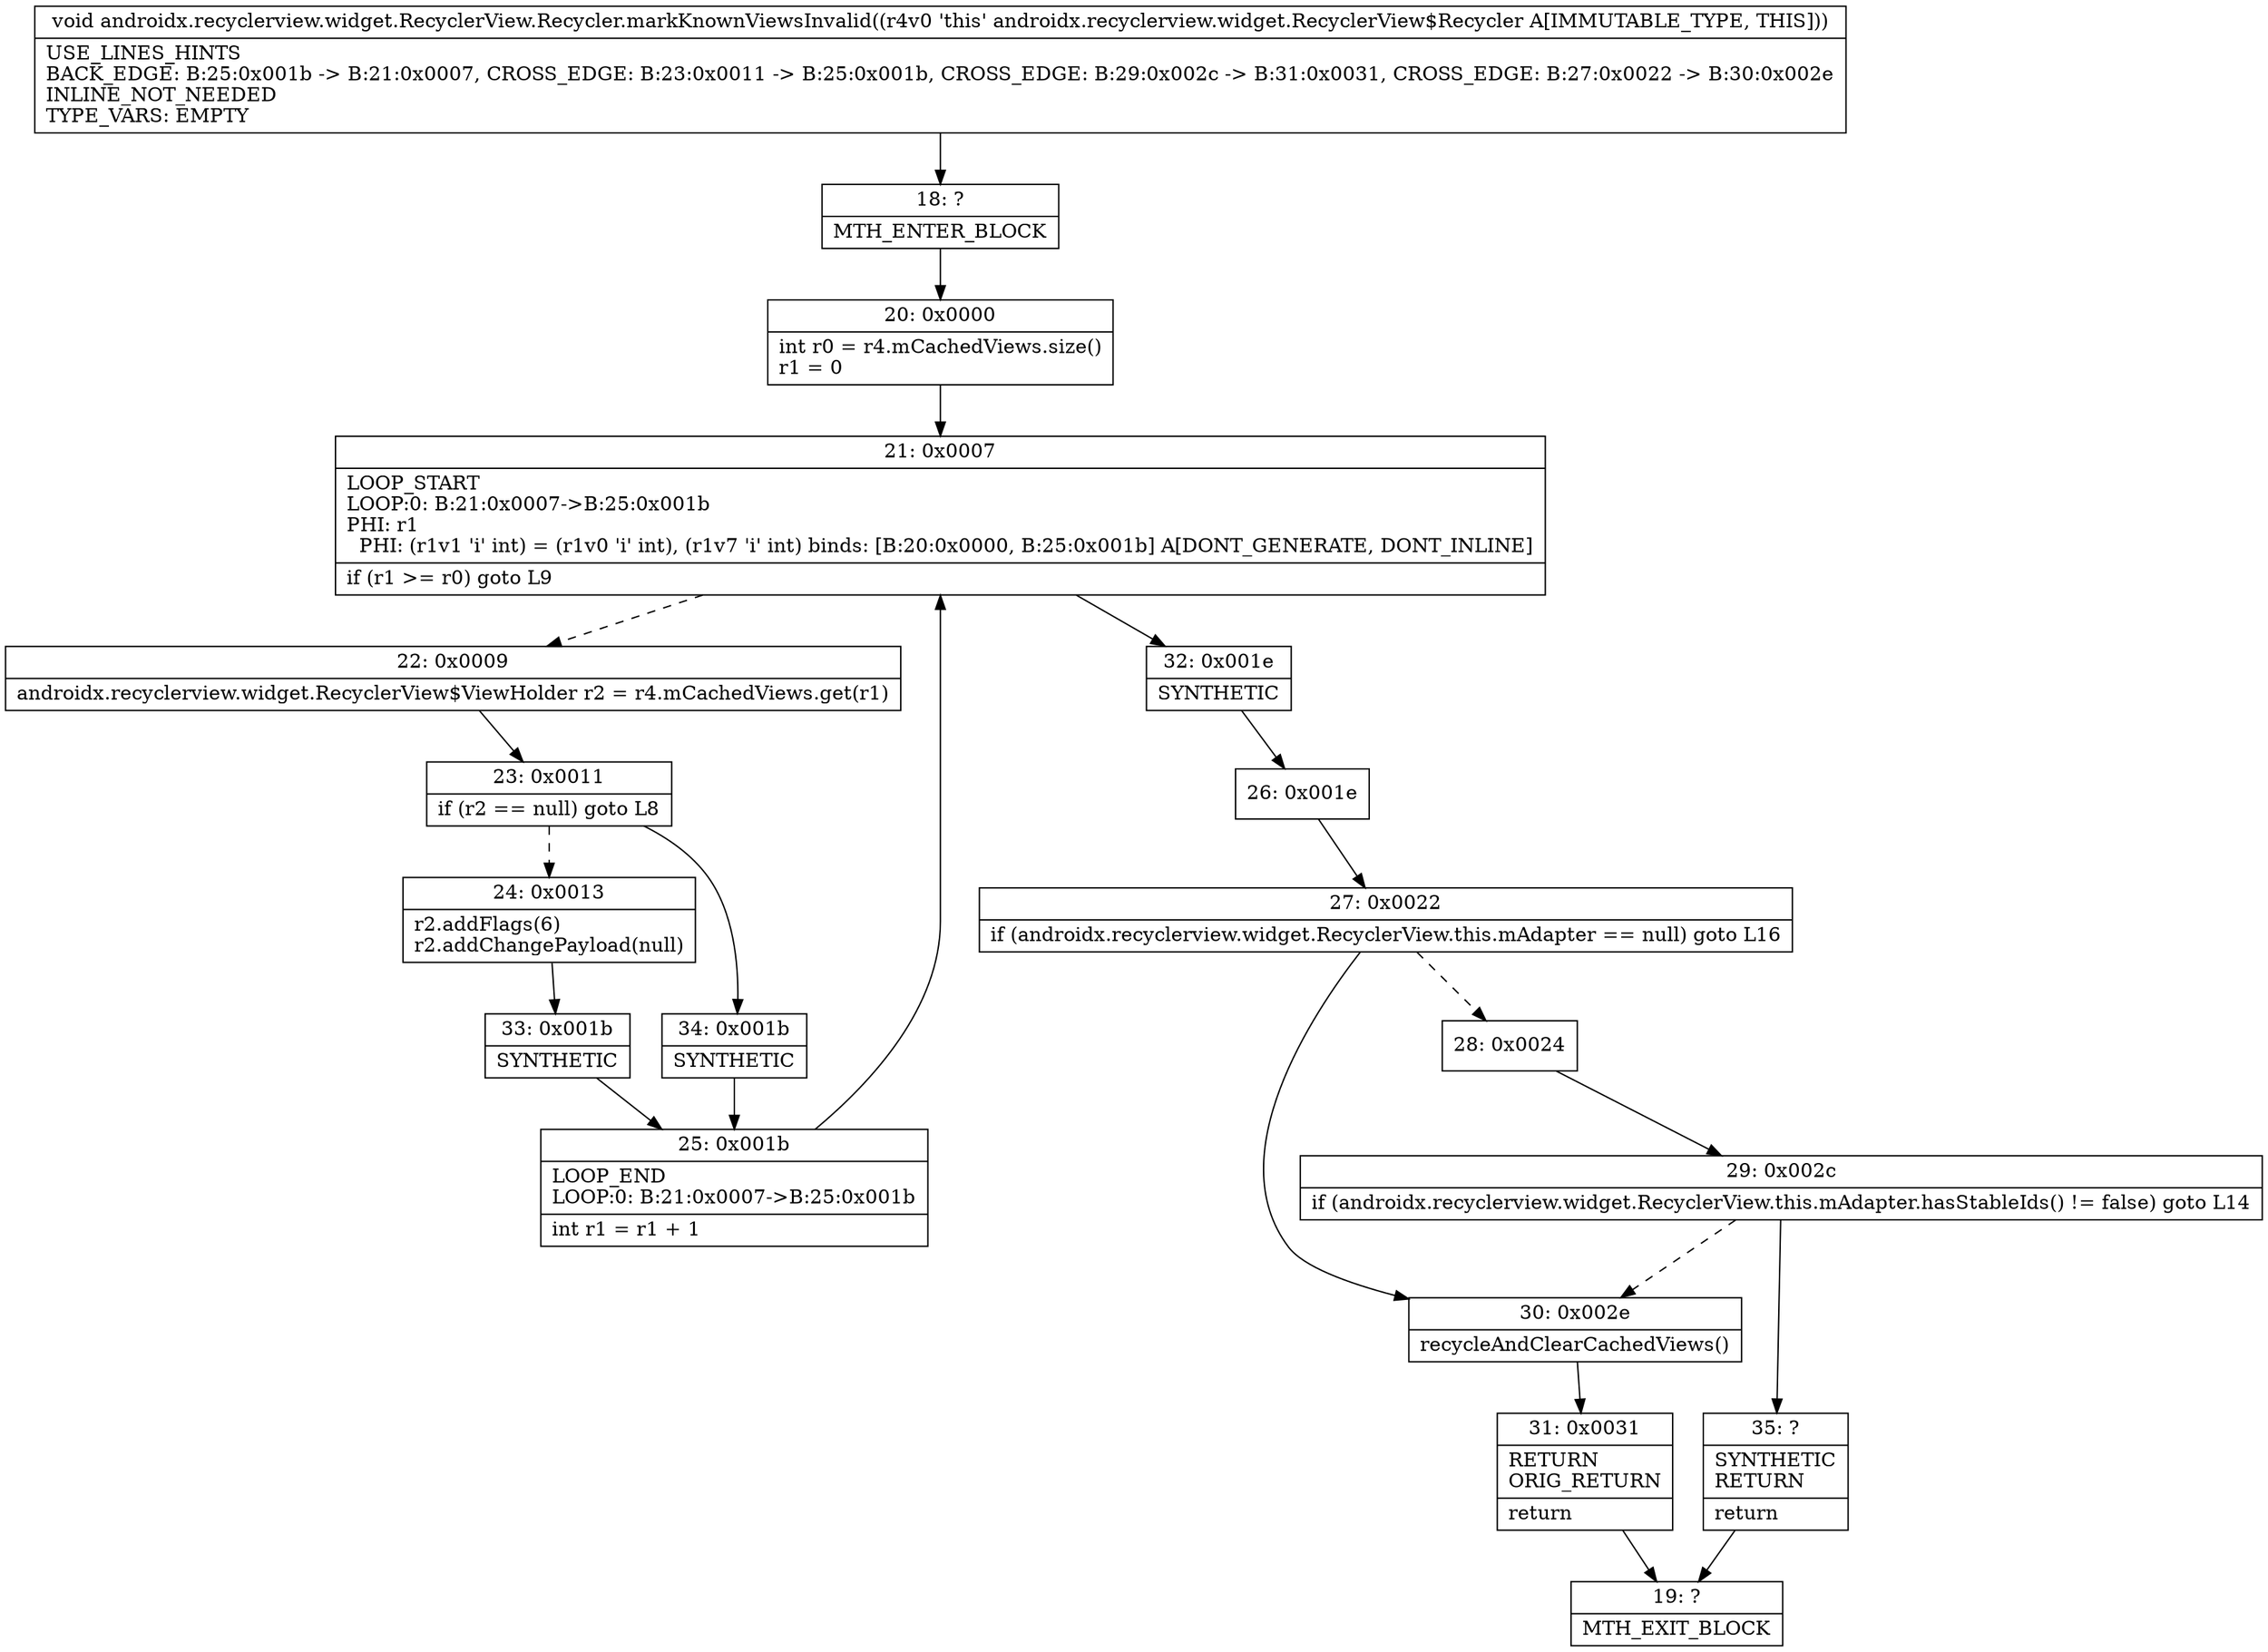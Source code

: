 digraph "CFG forandroidx.recyclerview.widget.RecyclerView.Recycler.markKnownViewsInvalid()V" {
Node_18 [shape=record,label="{18\:\ ?|MTH_ENTER_BLOCK\l}"];
Node_20 [shape=record,label="{20\:\ 0x0000|int r0 = r4.mCachedViews.size()\lr1 = 0\l}"];
Node_21 [shape=record,label="{21\:\ 0x0007|LOOP_START\lLOOP:0: B:21:0x0007\-\>B:25:0x001b\lPHI: r1 \l  PHI: (r1v1 'i' int) = (r1v0 'i' int), (r1v7 'i' int) binds: [B:20:0x0000, B:25:0x001b] A[DONT_GENERATE, DONT_INLINE]\l|if (r1 \>= r0) goto L9\l}"];
Node_22 [shape=record,label="{22\:\ 0x0009|androidx.recyclerview.widget.RecyclerView$ViewHolder r2 = r4.mCachedViews.get(r1)\l}"];
Node_23 [shape=record,label="{23\:\ 0x0011|if (r2 == null) goto L8\l}"];
Node_24 [shape=record,label="{24\:\ 0x0013|r2.addFlags(6)\lr2.addChangePayload(null)\l}"];
Node_33 [shape=record,label="{33\:\ 0x001b|SYNTHETIC\l}"];
Node_25 [shape=record,label="{25\:\ 0x001b|LOOP_END\lLOOP:0: B:21:0x0007\-\>B:25:0x001b\l|int r1 = r1 + 1\l}"];
Node_34 [shape=record,label="{34\:\ 0x001b|SYNTHETIC\l}"];
Node_32 [shape=record,label="{32\:\ 0x001e|SYNTHETIC\l}"];
Node_26 [shape=record,label="{26\:\ 0x001e}"];
Node_27 [shape=record,label="{27\:\ 0x0022|if (androidx.recyclerview.widget.RecyclerView.this.mAdapter == null) goto L16\l}"];
Node_28 [shape=record,label="{28\:\ 0x0024}"];
Node_29 [shape=record,label="{29\:\ 0x002c|if (androidx.recyclerview.widget.RecyclerView.this.mAdapter.hasStableIds() != false) goto L14\l}"];
Node_35 [shape=record,label="{35\:\ ?|SYNTHETIC\lRETURN\l|return\l}"];
Node_19 [shape=record,label="{19\:\ ?|MTH_EXIT_BLOCK\l}"];
Node_30 [shape=record,label="{30\:\ 0x002e|recycleAndClearCachedViews()\l}"];
Node_31 [shape=record,label="{31\:\ 0x0031|RETURN\lORIG_RETURN\l|return\l}"];
MethodNode[shape=record,label="{void androidx.recyclerview.widget.RecyclerView.Recycler.markKnownViewsInvalid((r4v0 'this' androidx.recyclerview.widget.RecyclerView$Recycler A[IMMUTABLE_TYPE, THIS]))  | USE_LINES_HINTS\lBACK_EDGE: B:25:0x001b \-\> B:21:0x0007, CROSS_EDGE: B:23:0x0011 \-\> B:25:0x001b, CROSS_EDGE: B:29:0x002c \-\> B:31:0x0031, CROSS_EDGE: B:27:0x0022 \-\> B:30:0x002e\lINLINE_NOT_NEEDED\lTYPE_VARS: EMPTY\l}"];
MethodNode -> Node_18;Node_18 -> Node_20;
Node_20 -> Node_21;
Node_21 -> Node_22[style=dashed];
Node_21 -> Node_32;
Node_22 -> Node_23;
Node_23 -> Node_24[style=dashed];
Node_23 -> Node_34;
Node_24 -> Node_33;
Node_33 -> Node_25;
Node_25 -> Node_21;
Node_34 -> Node_25;
Node_32 -> Node_26;
Node_26 -> Node_27;
Node_27 -> Node_28[style=dashed];
Node_27 -> Node_30;
Node_28 -> Node_29;
Node_29 -> Node_30[style=dashed];
Node_29 -> Node_35;
Node_35 -> Node_19;
Node_30 -> Node_31;
Node_31 -> Node_19;
}

